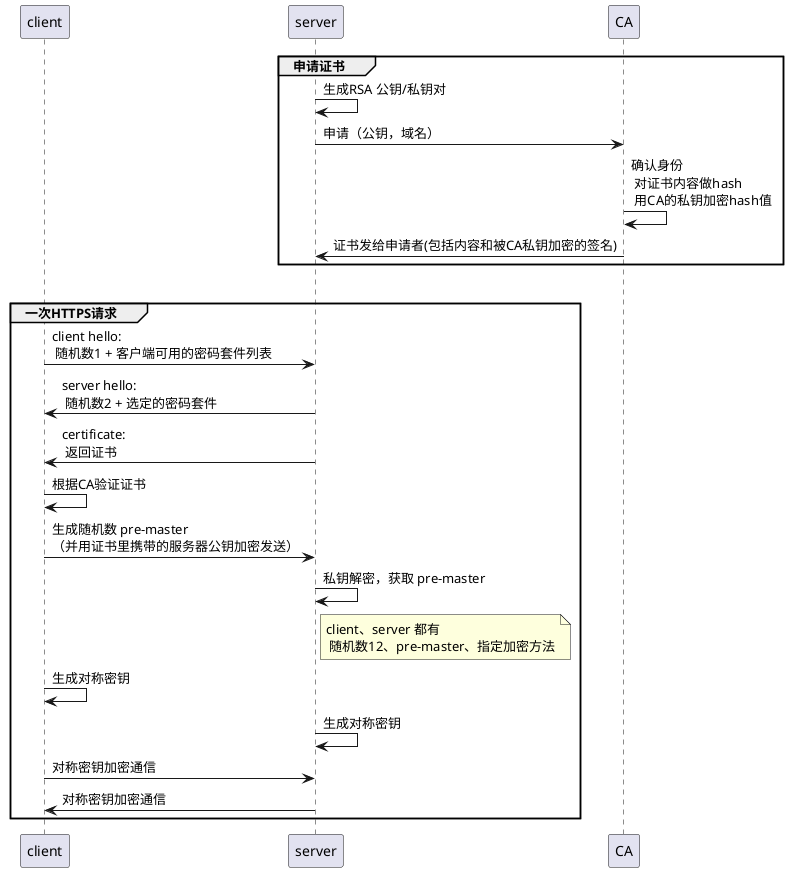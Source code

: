 @startuml https流程

participant client as c
participant server as s

participant  CA as ca

group 申请证书
s->s: 生成RSA 公钥/私钥对

s->ca: 申请（公钥，域名）

ca->ca: 确认身份\n 对证书内容做hash \n 用CA的私钥加密hash值

ca->s: 证书发给申请者(包括内容和被CA私钥加密的签名)

end

|||

group 一次HTTPS请求

c->s: client hello: \n 随机数1 + 客户端可用的密码套件列表
s->c: server hello: \n 随机数2 + 选定的密码套件 
s->c: certificate: \n 返回证书 

c->c: 根据CA验证证书

c->s: 生成随机数 pre-master \n（并用证书里携带的服务器公钥加密发送）
s->s: 私钥解密，获取 pre-master

note right of s: client、server 都有\n 随机数12、pre-master、指定加密方法

c->c: 生成对称密钥
s->s: 生成对称密钥

c->s: 对称密钥加密通信
c<-s: 对称密钥加密通信

end

@enduml
